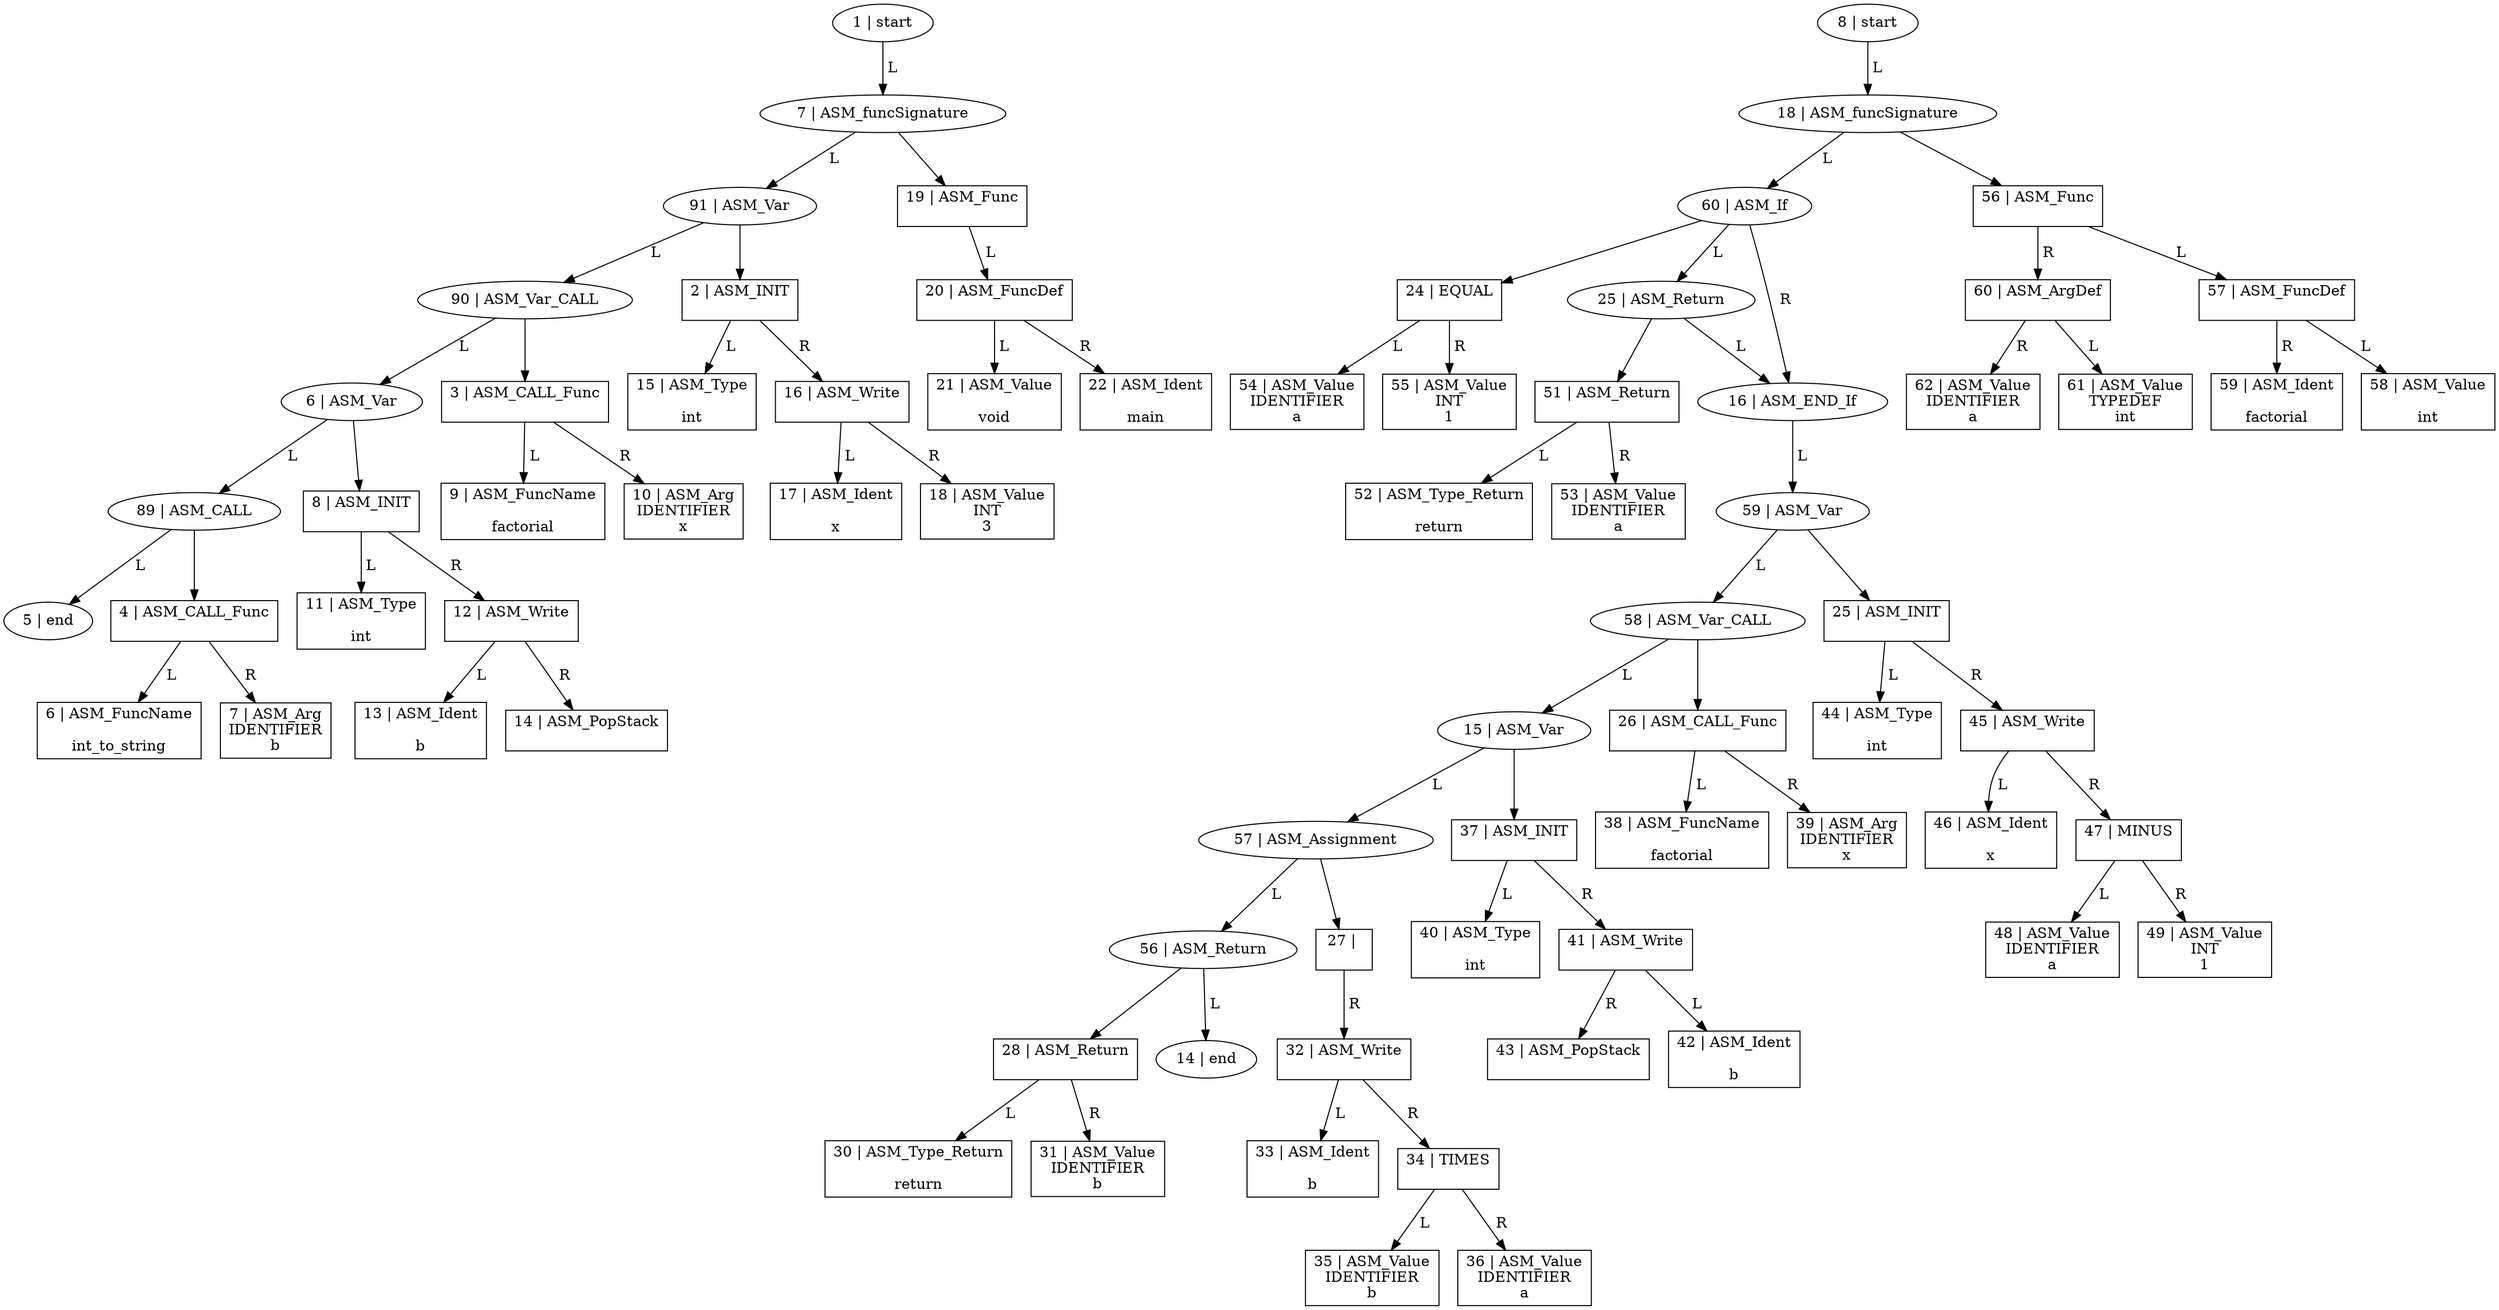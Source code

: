 digraph G {
    node [shape=box];
  "1 | start" [shape=ellipse];
  "1 | start" -> "7 | ASM_funcSignature" [label=" L "];
  "7 | ASM_funcSignature" [shape=ellipse];
  "7 | ASM_funcSignature" -> "91 | ASM_Var" [label=" L "];
  "91 | ASM_Var" [shape=ellipse];
  "91 | ASM_Var" -> "90 | ASM_Var_CALL" [label=" L "];
  "90 | ASM_Var_CALL" [shape=ellipse];
  "90 | ASM_Var_CALL" -> "6 | ASM_Var" [label=" L "];
  "6 | ASM_Var" [shape=ellipse];
  "6 | ASM_Var" -> "89 | ASM_CALL" [label=" L "];
  "89 | ASM_CALL" [shape=ellipse];
  "89 | ASM_CALL" -> "5 | end" [label=" L "];
  "5 | end" [shape=ellipse];
  "89 | ASM_CALL" -> "4 | ASM_CALL_Func\n\n"[shape=box];
  "4 | ASM_CALL_Func\n\n" [shape=box];
  "4 | ASM_CALL_Func\n\n" -> "6 | ASM_FuncName\n\nint_to_string" [label=" L "];
  "6 | ASM_FuncName\n\nint_to_string" [shape=box];
  "4 | ASM_CALL_Func\n\n" -> "7 | ASM_Arg\nIDENTIFIER\nb" [label=" R "];
  "7 | ASM_Arg\nIDENTIFIER\nb" [shape=box];
  "6 | ASM_Var" -> "8 | ASM_INIT\n\n"[shape=box];
  "8 | ASM_INIT\n\n" [shape=box];
  "8 | ASM_INIT\n\n" -> "11 | ASM_Type\n\nint" [label=" L "];
  "11 | ASM_Type\n\nint" [shape=box];
  "8 | ASM_INIT\n\n" -> "12 | ASM_Write\n\n" [label=" R "];
  "12 | ASM_Write\n\n" [shape=box];
  "12 | ASM_Write\n\n" -> "13 | ASM_Ident\n\nb" [label=" L "];
  "13 | ASM_Ident\n\nb" [shape=box];
  "12 | ASM_Write\n\n" -> "14 | ASM_PopStack\n\n" [label=" R "];
  "14 | ASM_PopStack\n\n" [shape=box];
  "90 | ASM_Var_CALL" -> "3 | ASM_CALL_Func\n\n"[shape=box];
  "3 | ASM_CALL_Func\n\n" [shape=box];
  "3 | ASM_CALL_Func\n\n" -> "9 | ASM_FuncName\n\nfactorial" [label=" L "];
  "9 | ASM_FuncName\n\nfactorial" [shape=box];
  "3 | ASM_CALL_Func\n\n" -> "10 | ASM_Arg\nIDENTIFIER\nx" [label=" R "];
  "10 | ASM_Arg\nIDENTIFIER\nx" [shape=box];
  "91 | ASM_Var" -> "2 | ASM_INIT\n\n"[shape=box];
  "2 | ASM_INIT\n\n" [shape=box];
  "2 | ASM_INIT\n\n" -> "15 | ASM_Type\n\nint" [label=" L "];
  "15 | ASM_Type\n\nint" [shape=box];
  "2 | ASM_INIT\n\n" -> "16 | ASM_Write\n\n" [label=" R "];
  "16 | ASM_Write\n\n" [shape=box];
  "16 | ASM_Write\n\n" -> "17 | ASM_Ident\n\nx" [label=" L "];
  "17 | ASM_Ident\n\nx" [shape=box];
  "16 | ASM_Write\n\n" -> "18 | ASM_Value\nINT\n3" [label=" R "];
  "18 | ASM_Value\nINT\n3" [shape=box];
  "7 | ASM_funcSignature" -> "19 | ASM_Func\n\n"[shape=box];
  "19 | ASM_Func\n\n" [shape=box];
  "19 | ASM_Func\n\n" -> "20 | ASM_FuncDef\n\n" [label=" L "];
  "20 | ASM_FuncDef\n\n" [shape=box];
  "20 | ASM_FuncDef\n\n" -> "21 | ASM_Value\n\nvoid" [label=" L "];
  "21 | ASM_Value\n\nvoid" [shape=box];
  "20 | ASM_FuncDef\n\n" -> "22 | ASM_Ident\n\nmain" [label=" R "];
  "22 | ASM_Ident\n\nmain" [shape=box];
  "8 | start" [shape=ellipse];
  "8 | start" -> "18 | ASM_funcSignature" [label=" L "];
  "18 | ASM_funcSignature" [shape=ellipse];
  "18 | ASM_funcSignature" -> "60 | ASM_If" [label=" L "];
  "60 | ASM_If" [shape=ellipse];
  "60 | ASM_If" -> "25 | ASM_Return" [label=" L "];
  "25 | ASM_Return" [shape=ellipse];
  "25 | ASM_Return" -> "16 | ASM_END_If" [label=" L "];
  "16 | ASM_END_If" [shape=ellipse];
  "16 | ASM_END_If" -> "59 | ASM_Var" [label=" L "];
  "59 | ASM_Var" [shape=ellipse];
  "59 | ASM_Var" -> "58 | ASM_Var_CALL" [label=" L "];
  "58 | ASM_Var_CALL" [shape=ellipse];
  "58 | ASM_Var_CALL" -> "15 | ASM_Var" [label=" L "];
  "15 | ASM_Var" [shape=ellipse];
  "15 | ASM_Var" -> "57 | ASM_Assignment" [label=" L "];
  "57 | ASM_Assignment" [shape=ellipse];
  "57 | ASM_Assignment" -> "56 | ASM_Return" [label=" L "];
  "56 | ASM_Return" [shape=ellipse];
  "56 | ASM_Return" -> "14 | end" [label=" L "];
  "14 | end" [shape=ellipse];
  "56 | ASM_Return" -> "28 | ASM_Return\n\n"[shape=box];
  "28 | ASM_Return\n\n" [shape=box];
  "28 | ASM_Return\n\n" -> "30 | ASM_Type_Return\n\nreturn" [label=" L "];
  "30 | ASM_Type_Return\n\nreturn" [shape=box];
  "28 | ASM_Return\n\n" -> "31 | ASM_Value\nIDENTIFIER\nb" [label=" R "];
  "31 | ASM_Value\nIDENTIFIER\nb" [shape=box];
  "57 | ASM_Assignment" -> "27 | \n\n"[shape=box];
  "27 | \n\n" [shape=box];
  "27 | \n\n" -> "32 | ASM_Write\n\n" [label=" R "];
  "32 | ASM_Write\n\n" [shape=box];
  "32 | ASM_Write\n\n" -> "33 | ASM_Ident\n\nb" [label=" L "];
  "33 | ASM_Ident\n\nb" [shape=box];
  "32 | ASM_Write\n\n" -> "34 | TIMES\n\n" [label=" R "];
  "34 | TIMES\n\n" [shape=box];
  "34 | TIMES\n\n" -> "35 | ASM_Value\nIDENTIFIER\nb" [label=" L "];
  "35 | ASM_Value\nIDENTIFIER\nb" [shape=box];
  "34 | TIMES\n\n" -> "36 | ASM_Value\nIDENTIFIER\na" [label=" R "];
  "36 | ASM_Value\nIDENTIFIER\na" [shape=box];
  "15 | ASM_Var" -> "37 | ASM_INIT\n\n"[shape=box];
  "37 | ASM_INIT\n\n" [shape=box];
  "37 | ASM_INIT\n\n" -> "40 | ASM_Type\n\nint" [label=" L "];
  "40 | ASM_Type\n\nint" [shape=box];
  "37 | ASM_INIT\n\n" -> "41 | ASM_Write\n\n" [label=" R "];
  "41 | ASM_Write\n\n" [shape=box];
  "41 | ASM_Write\n\n" -> "42 | ASM_Ident\n\nb" [label=" L "];
  "42 | ASM_Ident\n\nb" [shape=box];
  "41 | ASM_Write\n\n" -> "43 | ASM_PopStack\n\n" [label=" R "];
  "43 | ASM_PopStack\n\n" [shape=box];
  "58 | ASM_Var_CALL" -> "26 | ASM_CALL_Func\n\n"[shape=box];
  "26 | ASM_CALL_Func\n\n" [shape=box];
  "26 | ASM_CALL_Func\n\n" -> "38 | ASM_FuncName\n\nfactorial" [label=" L "];
  "38 | ASM_FuncName\n\nfactorial" [shape=box];
  "26 | ASM_CALL_Func\n\n" -> "39 | ASM_Arg\nIDENTIFIER\nx" [label=" R "];
  "39 | ASM_Arg\nIDENTIFIER\nx" [shape=box];
  "59 | ASM_Var" -> "25 | ASM_INIT\n\n"[shape=box];
  "25 | ASM_INIT\n\n" [shape=box];
  "25 | ASM_INIT\n\n" -> "44 | ASM_Type\n\nint" [label=" L "];
  "44 | ASM_Type\n\nint" [shape=box];
  "25 | ASM_INIT\n\n" -> "45 | ASM_Write\n\n" [label=" R "];
  "45 | ASM_Write\n\n" [shape=box];
  "45 | ASM_Write\n\n" -> "46 | ASM_Ident\n\nx" [label=" L "];
  "46 | ASM_Ident\n\nx" [shape=box];
  "45 | ASM_Write\n\n" -> "47 | MINUS\n\n" [label=" R "];
  "47 | MINUS\n\n" [shape=box];
  "47 | MINUS\n\n" -> "48 | ASM_Value\nIDENTIFIER\na" [label=" L "];
  "48 | ASM_Value\nIDENTIFIER\na" [shape=box];
  "47 | MINUS\n\n" -> "49 | ASM_Value\nINT\n1" [label=" R "];
  "49 | ASM_Value\nINT\n1" [shape=box];
  "25 | ASM_Return" -> "51 | ASM_Return\n\n"[shape=box];
  "51 | ASM_Return\n\n" [shape=box];
  "51 | ASM_Return\n\n" -> "52 | ASM_Type_Return\n\nreturn" [label=" L "];
  "52 | ASM_Type_Return\n\nreturn" [shape=box];
  "51 | ASM_Return\n\n" -> "53 | ASM_Value\nIDENTIFIER\na" [label=" R "];
  "53 | ASM_Value\nIDENTIFIER\na" [shape=box];
  "60 | ASM_If" -> "16 | ASM_END_If" [label=" R "];
  "60 | ASM_If" -> "24 | EQUAL\n\n"[shape=box];
  "24 | EQUAL\n\n" [shape=box];
  "24 | EQUAL\n\n" -> "54 | ASM_Value\nIDENTIFIER\na" [label=" L "];
  "54 | ASM_Value\nIDENTIFIER\na" [shape=box];
  "24 | EQUAL\n\n" -> "55 | ASM_Value\nINT\n1" [label=" R "];
  "55 | ASM_Value\nINT\n1" [shape=box];
  "18 | ASM_funcSignature" -> "56 | ASM_Func\n\n"[shape=box];
  "56 | ASM_Func\n\n" [shape=box];
  "56 | ASM_Func\n\n" -> "57 | ASM_FuncDef\n\n" [label=" L "];
  "57 | ASM_FuncDef\n\n" [shape=box];
  "57 | ASM_FuncDef\n\n" -> "58 | ASM_Value\n\nint" [label=" L "];
  "58 | ASM_Value\n\nint" [shape=box];
  "57 | ASM_FuncDef\n\n" -> "59 | ASM_Ident\n\nfactorial" [label=" R "];
  "59 | ASM_Ident\n\nfactorial" [shape=box];
  "56 | ASM_Func\n\n" -> "60 | ASM_ArgDef\n\n" [label=" R "];
  "60 | ASM_ArgDef\n\n" [shape=box];
  "60 | ASM_ArgDef\n\n" -> "61 | ASM_Value\nTYPEDEF\nint" [label=" L "];
  "61 | ASM_Value\nTYPEDEF\nint" [shape=box];
  "60 | ASM_ArgDef\n\n" -> "62 | ASM_Value\nIDENTIFIER\na" [label=" R "];
  "62 | ASM_Value\nIDENTIFIER\na" [shape=box];
}
